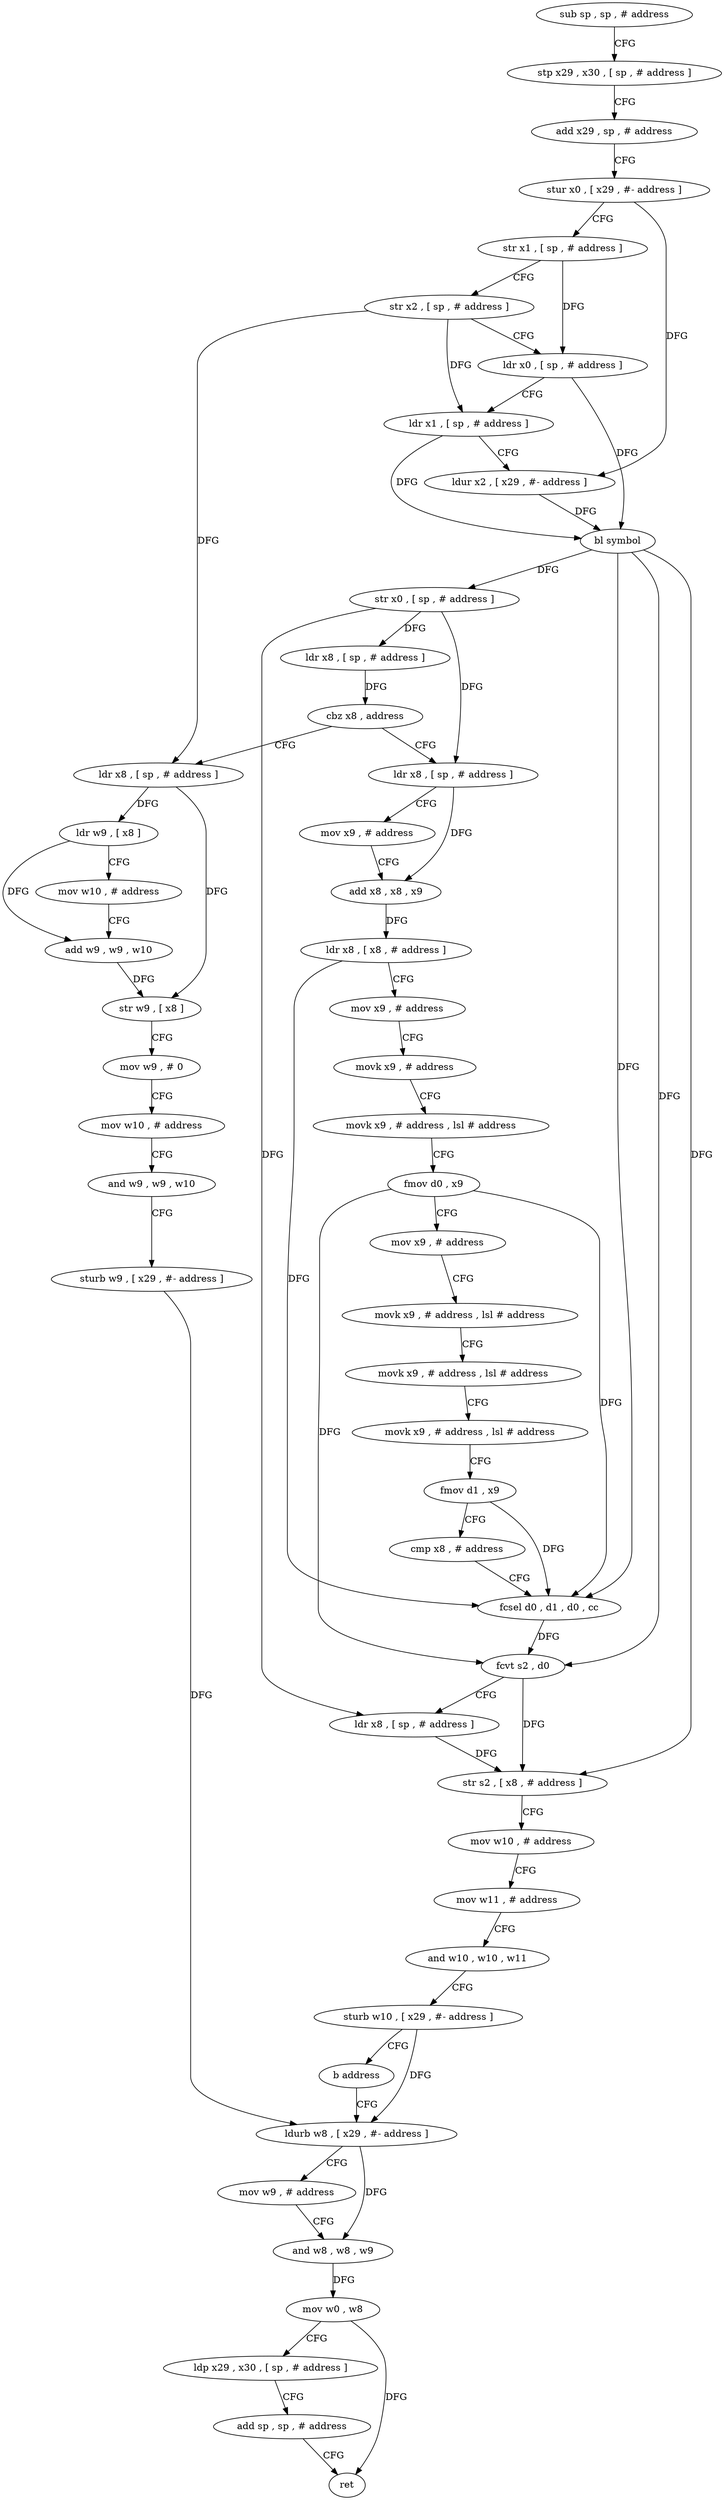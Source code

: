 digraph "func" {
"4275008" [label = "sub sp , sp , # address" ]
"4275012" [label = "stp x29 , x30 , [ sp , # address ]" ]
"4275016" [label = "add x29 , sp , # address" ]
"4275020" [label = "stur x0 , [ x29 , #- address ]" ]
"4275024" [label = "str x1 , [ sp , # address ]" ]
"4275028" [label = "str x2 , [ sp , # address ]" ]
"4275032" [label = "ldr x0 , [ sp , # address ]" ]
"4275036" [label = "ldr x1 , [ sp , # address ]" ]
"4275040" [label = "ldur x2 , [ x29 , #- address ]" ]
"4275044" [label = "bl symbol" ]
"4275048" [label = "str x0 , [ sp , # address ]" ]
"4275052" [label = "ldr x8 , [ sp , # address ]" ]
"4275056" [label = "cbz x8 , address" ]
"4275152" [label = "ldr x8 , [ sp , # address ]" ]
"4275060" [label = "ldr x8 , [ sp , # address ]" ]
"4275156" [label = "ldr w9 , [ x8 ]" ]
"4275160" [label = "mov w10 , # address" ]
"4275164" [label = "add w9 , w9 , w10" ]
"4275168" [label = "str w9 , [ x8 ]" ]
"4275172" [label = "mov w9 , # 0" ]
"4275176" [label = "mov w10 , # address" ]
"4275180" [label = "and w9 , w9 , w10" ]
"4275184" [label = "sturb w9 , [ x29 , #- address ]" ]
"4275188" [label = "ldurb w8 , [ x29 , #- address ]" ]
"4275064" [label = "mov x9 , # address" ]
"4275068" [label = "add x8 , x8 , x9" ]
"4275072" [label = "ldr x8 , [ x8 , # address ]" ]
"4275076" [label = "mov x9 , # address" ]
"4275080" [label = "movk x9 , # address" ]
"4275084" [label = "movk x9 , # address , lsl # address" ]
"4275088" [label = "fmov d0 , x9" ]
"4275092" [label = "mov x9 , # address" ]
"4275096" [label = "movk x9 , # address , lsl # address" ]
"4275100" [label = "movk x9 , # address , lsl # address" ]
"4275104" [label = "movk x9 , # address , lsl # address" ]
"4275108" [label = "fmov d1 , x9" ]
"4275112" [label = "cmp x8 , # address" ]
"4275116" [label = "fcsel d0 , d1 , d0 , cc" ]
"4275120" [label = "fcvt s2 , d0" ]
"4275124" [label = "ldr x8 , [ sp , # address ]" ]
"4275128" [label = "str s2 , [ x8 , # address ]" ]
"4275132" [label = "mov w10 , # address" ]
"4275136" [label = "mov w11 , # address" ]
"4275140" [label = "and w10 , w10 , w11" ]
"4275144" [label = "sturb w10 , [ x29 , #- address ]" ]
"4275148" [label = "b address" ]
"4275192" [label = "mov w9 , # address" ]
"4275196" [label = "and w8 , w8 , w9" ]
"4275200" [label = "mov w0 , w8" ]
"4275204" [label = "ldp x29 , x30 , [ sp , # address ]" ]
"4275208" [label = "add sp , sp , # address" ]
"4275212" [label = "ret" ]
"4275008" -> "4275012" [ label = "CFG" ]
"4275012" -> "4275016" [ label = "CFG" ]
"4275016" -> "4275020" [ label = "CFG" ]
"4275020" -> "4275024" [ label = "CFG" ]
"4275020" -> "4275040" [ label = "DFG" ]
"4275024" -> "4275028" [ label = "CFG" ]
"4275024" -> "4275032" [ label = "DFG" ]
"4275028" -> "4275032" [ label = "CFG" ]
"4275028" -> "4275036" [ label = "DFG" ]
"4275028" -> "4275152" [ label = "DFG" ]
"4275032" -> "4275036" [ label = "CFG" ]
"4275032" -> "4275044" [ label = "DFG" ]
"4275036" -> "4275040" [ label = "CFG" ]
"4275036" -> "4275044" [ label = "DFG" ]
"4275040" -> "4275044" [ label = "DFG" ]
"4275044" -> "4275048" [ label = "DFG" ]
"4275044" -> "4275116" [ label = "DFG" ]
"4275044" -> "4275120" [ label = "DFG" ]
"4275044" -> "4275128" [ label = "DFG" ]
"4275048" -> "4275052" [ label = "DFG" ]
"4275048" -> "4275060" [ label = "DFG" ]
"4275048" -> "4275124" [ label = "DFG" ]
"4275052" -> "4275056" [ label = "DFG" ]
"4275056" -> "4275152" [ label = "CFG" ]
"4275056" -> "4275060" [ label = "CFG" ]
"4275152" -> "4275156" [ label = "DFG" ]
"4275152" -> "4275168" [ label = "DFG" ]
"4275060" -> "4275064" [ label = "CFG" ]
"4275060" -> "4275068" [ label = "DFG" ]
"4275156" -> "4275160" [ label = "CFG" ]
"4275156" -> "4275164" [ label = "DFG" ]
"4275160" -> "4275164" [ label = "CFG" ]
"4275164" -> "4275168" [ label = "DFG" ]
"4275168" -> "4275172" [ label = "CFG" ]
"4275172" -> "4275176" [ label = "CFG" ]
"4275176" -> "4275180" [ label = "CFG" ]
"4275180" -> "4275184" [ label = "CFG" ]
"4275184" -> "4275188" [ label = "DFG" ]
"4275188" -> "4275192" [ label = "CFG" ]
"4275188" -> "4275196" [ label = "DFG" ]
"4275064" -> "4275068" [ label = "CFG" ]
"4275068" -> "4275072" [ label = "DFG" ]
"4275072" -> "4275076" [ label = "CFG" ]
"4275072" -> "4275116" [ label = "DFG" ]
"4275076" -> "4275080" [ label = "CFG" ]
"4275080" -> "4275084" [ label = "CFG" ]
"4275084" -> "4275088" [ label = "CFG" ]
"4275088" -> "4275092" [ label = "CFG" ]
"4275088" -> "4275116" [ label = "DFG" ]
"4275088" -> "4275120" [ label = "DFG" ]
"4275092" -> "4275096" [ label = "CFG" ]
"4275096" -> "4275100" [ label = "CFG" ]
"4275100" -> "4275104" [ label = "CFG" ]
"4275104" -> "4275108" [ label = "CFG" ]
"4275108" -> "4275112" [ label = "CFG" ]
"4275108" -> "4275116" [ label = "DFG" ]
"4275112" -> "4275116" [ label = "CFG" ]
"4275116" -> "4275120" [ label = "DFG" ]
"4275120" -> "4275124" [ label = "CFG" ]
"4275120" -> "4275128" [ label = "DFG" ]
"4275124" -> "4275128" [ label = "DFG" ]
"4275128" -> "4275132" [ label = "CFG" ]
"4275132" -> "4275136" [ label = "CFG" ]
"4275136" -> "4275140" [ label = "CFG" ]
"4275140" -> "4275144" [ label = "CFG" ]
"4275144" -> "4275148" [ label = "CFG" ]
"4275144" -> "4275188" [ label = "DFG" ]
"4275148" -> "4275188" [ label = "CFG" ]
"4275192" -> "4275196" [ label = "CFG" ]
"4275196" -> "4275200" [ label = "DFG" ]
"4275200" -> "4275204" [ label = "CFG" ]
"4275200" -> "4275212" [ label = "DFG" ]
"4275204" -> "4275208" [ label = "CFG" ]
"4275208" -> "4275212" [ label = "CFG" ]
}
